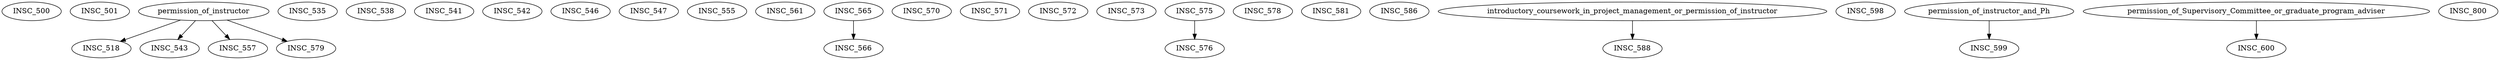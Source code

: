 digraph G {
    INSC_500;
    INSC_501;
    edge [color=black];
    permission_of_instructor -> INSC_518;
    INSC_535;
    INSC_538;
    INSC_541;
    INSC_542;
    edge [color=black];
    permission_of_instructor -> INSC_543;
    INSC_546;
    INSC_547;
    INSC_555;
    edge [color=black];
    permission_of_instructor -> INSC_557;
    INSC_561;
    INSC_565;
    edge [color=black];
    INSC_565 -> INSC_566;
    INSC_570;
    INSC_571;
    INSC_572;
    INSC_573;
    INSC_575;
    edge [color=black];
    INSC_575 -> INSC_576;
    INSC_578;
    edge [color=black];
    permission_of_instructor -> INSC_579;
    INSC_581;
    INSC_586;
    edge [color=black];
    introductory_coursework_in_project_management_or_permission_of_instructor -> INSC_588;
    INSC_598;
    edge [color=black];
    permission_of_instructor_and_Ph -> INSC_599;
    edge [color=black];
    permission_of_Supervisory_Committee_or_graduate_program_adviser -> INSC_600;
    INSC_800;
}
